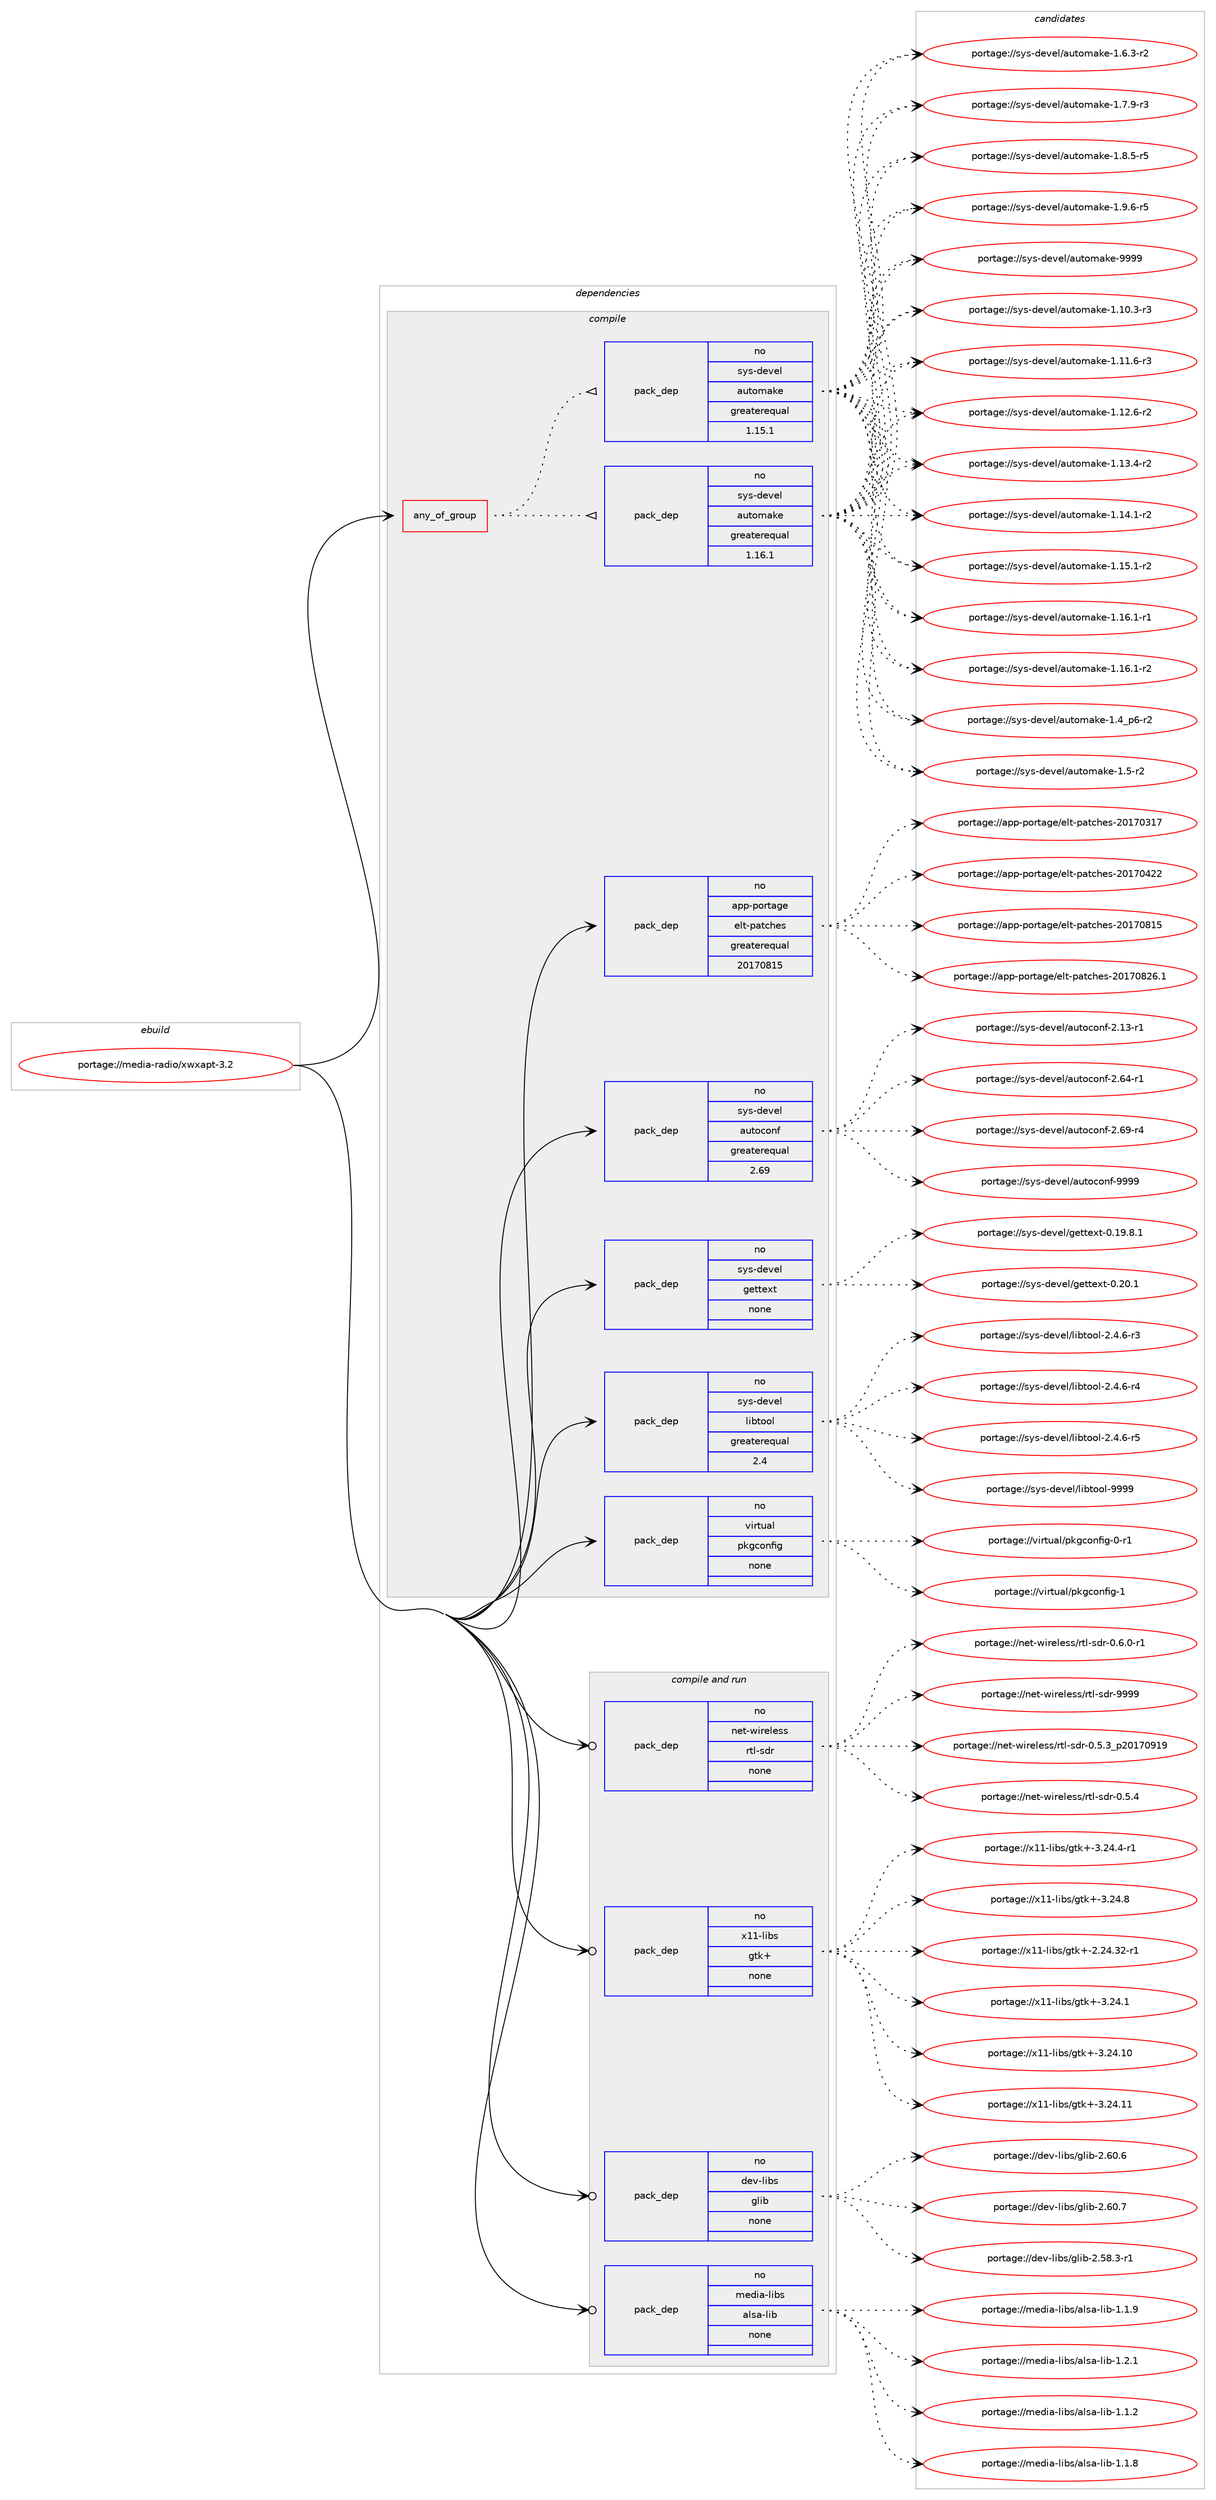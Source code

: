 digraph prolog {

# *************
# Graph options
# *************

newrank=true;
concentrate=true;
compound=true;
graph [rankdir=LR,fontname=Helvetica,fontsize=10,ranksep=1.5];#, ranksep=2.5, nodesep=0.2];
edge  [arrowhead=vee];
node  [fontname=Helvetica,fontsize=10];

# **********
# The ebuild
# **********

subgraph cluster_leftcol {
color=gray;
rank=same;
label=<<i>ebuild</i>>;
id [label="portage://media-radio/xwxapt-3.2", color=red, width=4, href="../media-radio/xwxapt-3.2.svg"];
}

# ****************
# The dependencies
# ****************

subgraph cluster_midcol {
color=gray;
label=<<i>dependencies</i>>;
subgraph cluster_compile {
fillcolor="#eeeeee";
style=filled;
label=<<i>compile</i>>;
subgraph any5261 {
dependency329374 [label=<<TABLE BORDER="0" CELLBORDER="1" CELLSPACING="0" CELLPADDING="4"><TR><TD CELLPADDING="10">any_of_group</TD></TR></TABLE>>, shape=none, color=red];subgraph pack242175 {
dependency329375 [label=<<TABLE BORDER="0" CELLBORDER="1" CELLSPACING="0" CELLPADDING="4" WIDTH="220"><TR><TD ROWSPAN="6" CELLPADDING="30">pack_dep</TD></TR><TR><TD WIDTH="110">no</TD></TR><TR><TD>sys-devel</TD></TR><TR><TD>automake</TD></TR><TR><TD>greaterequal</TD></TR><TR><TD>1.16.1</TD></TR></TABLE>>, shape=none, color=blue];
}
dependency329374:e -> dependency329375:w [weight=20,style="dotted",arrowhead="oinv"];
subgraph pack242176 {
dependency329376 [label=<<TABLE BORDER="0" CELLBORDER="1" CELLSPACING="0" CELLPADDING="4" WIDTH="220"><TR><TD ROWSPAN="6" CELLPADDING="30">pack_dep</TD></TR><TR><TD WIDTH="110">no</TD></TR><TR><TD>sys-devel</TD></TR><TR><TD>automake</TD></TR><TR><TD>greaterequal</TD></TR><TR><TD>1.15.1</TD></TR></TABLE>>, shape=none, color=blue];
}
dependency329374:e -> dependency329376:w [weight=20,style="dotted",arrowhead="oinv"];
}
id:e -> dependency329374:w [weight=20,style="solid",arrowhead="vee"];
subgraph pack242177 {
dependency329377 [label=<<TABLE BORDER="0" CELLBORDER="1" CELLSPACING="0" CELLPADDING="4" WIDTH="220"><TR><TD ROWSPAN="6" CELLPADDING="30">pack_dep</TD></TR><TR><TD WIDTH="110">no</TD></TR><TR><TD>app-portage</TD></TR><TR><TD>elt-patches</TD></TR><TR><TD>greaterequal</TD></TR><TR><TD>20170815</TD></TR></TABLE>>, shape=none, color=blue];
}
id:e -> dependency329377:w [weight=20,style="solid",arrowhead="vee"];
subgraph pack242178 {
dependency329378 [label=<<TABLE BORDER="0" CELLBORDER="1" CELLSPACING="0" CELLPADDING="4" WIDTH="220"><TR><TD ROWSPAN="6" CELLPADDING="30">pack_dep</TD></TR><TR><TD WIDTH="110">no</TD></TR><TR><TD>sys-devel</TD></TR><TR><TD>autoconf</TD></TR><TR><TD>greaterequal</TD></TR><TR><TD>2.69</TD></TR></TABLE>>, shape=none, color=blue];
}
id:e -> dependency329378:w [weight=20,style="solid",arrowhead="vee"];
subgraph pack242179 {
dependency329379 [label=<<TABLE BORDER="0" CELLBORDER="1" CELLSPACING="0" CELLPADDING="4" WIDTH="220"><TR><TD ROWSPAN="6" CELLPADDING="30">pack_dep</TD></TR><TR><TD WIDTH="110">no</TD></TR><TR><TD>sys-devel</TD></TR><TR><TD>gettext</TD></TR><TR><TD>none</TD></TR><TR><TD></TD></TR></TABLE>>, shape=none, color=blue];
}
id:e -> dependency329379:w [weight=20,style="solid",arrowhead="vee"];
subgraph pack242180 {
dependency329380 [label=<<TABLE BORDER="0" CELLBORDER="1" CELLSPACING="0" CELLPADDING="4" WIDTH="220"><TR><TD ROWSPAN="6" CELLPADDING="30">pack_dep</TD></TR><TR><TD WIDTH="110">no</TD></TR><TR><TD>sys-devel</TD></TR><TR><TD>libtool</TD></TR><TR><TD>greaterequal</TD></TR><TR><TD>2.4</TD></TR></TABLE>>, shape=none, color=blue];
}
id:e -> dependency329380:w [weight=20,style="solid",arrowhead="vee"];
subgraph pack242181 {
dependency329381 [label=<<TABLE BORDER="0" CELLBORDER="1" CELLSPACING="0" CELLPADDING="4" WIDTH="220"><TR><TD ROWSPAN="6" CELLPADDING="30">pack_dep</TD></TR><TR><TD WIDTH="110">no</TD></TR><TR><TD>virtual</TD></TR><TR><TD>pkgconfig</TD></TR><TR><TD>none</TD></TR><TR><TD></TD></TR></TABLE>>, shape=none, color=blue];
}
id:e -> dependency329381:w [weight=20,style="solid",arrowhead="vee"];
}
subgraph cluster_compileandrun {
fillcolor="#eeeeee";
style=filled;
label=<<i>compile and run</i>>;
subgraph pack242182 {
dependency329382 [label=<<TABLE BORDER="0" CELLBORDER="1" CELLSPACING="0" CELLPADDING="4" WIDTH="220"><TR><TD ROWSPAN="6" CELLPADDING="30">pack_dep</TD></TR><TR><TD WIDTH="110">no</TD></TR><TR><TD>dev-libs</TD></TR><TR><TD>glib</TD></TR><TR><TD>none</TD></TR><TR><TD></TD></TR></TABLE>>, shape=none, color=blue];
}
id:e -> dependency329382:w [weight=20,style="solid",arrowhead="odotvee"];
subgraph pack242183 {
dependency329383 [label=<<TABLE BORDER="0" CELLBORDER="1" CELLSPACING="0" CELLPADDING="4" WIDTH="220"><TR><TD ROWSPAN="6" CELLPADDING="30">pack_dep</TD></TR><TR><TD WIDTH="110">no</TD></TR><TR><TD>media-libs</TD></TR><TR><TD>alsa-lib</TD></TR><TR><TD>none</TD></TR><TR><TD></TD></TR></TABLE>>, shape=none, color=blue];
}
id:e -> dependency329383:w [weight=20,style="solid",arrowhead="odotvee"];
subgraph pack242184 {
dependency329384 [label=<<TABLE BORDER="0" CELLBORDER="1" CELLSPACING="0" CELLPADDING="4" WIDTH="220"><TR><TD ROWSPAN="6" CELLPADDING="30">pack_dep</TD></TR><TR><TD WIDTH="110">no</TD></TR><TR><TD>net-wireless</TD></TR><TR><TD>rtl-sdr</TD></TR><TR><TD>none</TD></TR><TR><TD></TD></TR></TABLE>>, shape=none, color=blue];
}
id:e -> dependency329384:w [weight=20,style="solid",arrowhead="odotvee"];
subgraph pack242185 {
dependency329385 [label=<<TABLE BORDER="0" CELLBORDER="1" CELLSPACING="0" CELLPADDING="4" WIDTH="220"><TR><TD ROWSPAN="6" CELLPADDING="30">pack_dep</TD></TR><TR><TD WIDTH="110">no</TD></TR><TR><TD>x11-libs</TD></TR><TR><TD>gtk+</TD></TR><TR><TD>none</TD></TR><TR><TD></TD></TR></TABLE>>, shape=none, color=blue];
}
id:e -> dependency329385:w [weight=20,style="solid",arrowhead="odotvee"];
}
subgraph cluster_run {
fillcolor="#eeeeee";
style=filled;
label=<<i>run</i>>;
}
}

# **************
# The candidates
# **************

subgraph cluster_choices {
rank=same;
color=gray;
label=<<i>candidates</i>>;

subgraph choice242175 {
color=black;
nodesep=1;
choiceportage11512111545100101118101108479711711611110997107101454946494846514511451 [label="portage://sys-devel/automake-1.10.3-r3", color=red, width=4,href="../sys-devel/automake-1.10.3-r3.svg"];
choiceportage11512111545100101118101108479711711611110997107101454946494946544511451 [label="portage://sys-devel/automake-1.11.6-r3", color=red, width=4,href="../sys-devel/automake-1.11.6-r3.svg"];
choiceportage11512111545100101118101108479711711611110997107101454946495046544511450 [label="portage://sys-devel/automake-1.12.6-r2", color=red, width=4,href="../sys-devel/automake-1.12.6-r2.svg"];
choiceportage11512111545100101118101108479711711611110997107101454946495146524511450 [label="portage://sys-devel/automake-1.13.4-r2", color=red, width=4,href="../sys-devel/automake-1.13.4-r2.svg"];
choiceportage11512111545100101118101108479711711611110997107101454946495246494511450 [label="portage://sys-devel/automake-1.14.1-r2", color=red, width=4,href="../sys-devel/automake-1.14.1-r2.svg"];
choiceportage11512111545100101118101108479711711611110997107101454946495346494511450 [label="portage://sys-devel/automake-1.15.1-r2", color=red, width=4,href="../sys-devel/automake-1.15.1-r2.svg"];
choiceportage11512111545100101118101108479711711611110997107101454946495446494511449 [label="portage://sys-devel/automake-1.16.1-r1", color=red, width=4,href="../sys-devel/automake-1.16.1-r1.svg"];
choiceportage11512111545100101118101108479711711611110997107101454946495446494511450 [label="portage://sys-devel/automake-1.16.1-r2", color=red, width=4,href="../sys-devel/automake-1.16.1-r2.svg"];
choiceportage115121115451001011181011084797117116111109971071014549465295112544511450 [label="portage://sys-devel/automake-1.4_p6-r2", color=red, width=4,href="../sys-devel/automake-1.4_p6-r2.svg"];
choiceportage11512111545100101118101108479711711611110997107101454946534511450 [label="portage://sys-devel/automake-1.5-r2", color=red, width=4,href="../sys-devel/automake-1.5-r2.svg"];
choiceportage115121115451001011181011084797117116111109971071014549465446514511450 [label="portage://sys-devel/automake-1.6.3-r2", color=red, width=4,href="../sys-devel/automake-1.6.3-r2.svg"];
choiceportage115121115451001011181011084797117116111109971071014549465546574511451 [label="portage://sys-devel/automake-1.7.9-r3", color=red, width=4,href="../sys-devel/automake-1.7.9-r3.svg"];
choiceportage115121115451001011181011084797117116111109971071014549465646534511453 [label="portage://sys-devel/automake-1.8.5-r5", color=red, width=4,href="../sys-devel/automake-1.8.5-r5.svg"];
choiceportage115121115451001011181011084797117116111109971071014549465746544511453 [label="portage://sys-devel/automake-1.9.6-r5", color=red, width=4,href="../sys-devel/automake-1.9.6-r5.svg"];
choiceportage115121115451001011181011084797117116111109971071014557575757 [label="portage://sys-devel/automake-9999", color=red, width=4,href="../sys-devel/automake-9999.svg"];
dependency329375:e -> choiceportage11512111545100101118101108479711711611110997107101454946494846514511451:w [style=dotted,weight="100"];
dependency329375:e -> choiceportage11512111545100101118101108479711711611110997107101454946494946544511451:w [style=dotted,weight="100"];
dependency329375:e -> choiceportage11512111545100101118101108479711711611110997107101454946495046544511450:w [style=dotted,weight="100"];
dependency329375:e -> choiceportage11512111545100101118101108479711711611110997107101454946495146524511450:w [style=dotted,weight="100"];
dependency329375:e -> choiceportage11512111545100101118101108479711711611110997107101454946495246494511450:w [style=dotted,weight="100"];
dependency329375:e -> choiceportage11512111545100101118101108479711711611110997107101454946495346494511450:w [style=dotted,weight="100"];
dependency329375:e -> choiceportage11512111545100101118101108479711711611110997107101454946495446494511449:w [style=dotted,weight="100"];
dependency329375:e -> choiceportage11512111545100101118101108479711711611110997107101454946495446494511450:w [style=dotted,weight="100"];
dependency329375:e -> choiceportage115121115451001011181011084797117116111109971071014549465295112544511450:w [style=dotted,weight="100"];
dependency329375:e -> choiceportage11512111545100101118101108479711711611110997107101454946534511450:w [style=dotted,weight="100"];
dependency329375:e -> choiceportage115121115451001011181011084797117116111109971071014549465446514511450:w [style=dotted,weight="100"];
dependency329375:e -> choiceportage115121115451001011181011084797117116111109971071014549465546574511451:w [style=dotted,weight="100"];
dependency329375:e -> choiceportage115121115451001011181011084797117116111109971071014549465646534511453:w [style=dotted,weight="100"];
dependency329375:e -> choiceportage115121115451001011181011084797117116111109971071014549465746544511453:w [style=dotted,weight="100"];
dependency329375:e -> choiceportage115121115451001011181011084797117116111109971071014557575757:w [style=dotted,weight="100"];
}
subgraph choice242176 {
color=black;
nodesep=1;
choiceportage11512111545100101118101108479711711611110997107101454946494846514511451 [label="portage://sys-devel/automake-1.10.3-r3", color=red, width=4,href="../sys-devel/automake-1.10.3-r3.svg"];
choiceportage11512111545100101118101108479711711611110997107101454946494946544511451 [label="portage://sys-devel/automake-1.11.6-r3", color=red, width=4,href="../sys-devel/automake-1.11.6-r3.svg"];
choiceportage11512111545100101118101108479711711611110997107101454946495046544511450 [label="portage://sys-devel/automake-1.12.6-r2", color=red, width=4,href="../sys-devel/automake-1.12.6-r2.svg"];
choiceportage11512111545100101118101108479711711611110997107101454946495146524511450 [label="portage://sys-devel/automake-1.13.4-r2", color=red, width=4,href="../sys-devel/automake-1.13.4-r2.svg"];
choiceportage11512111545100101118101108479711711611110997107101454946495246494511450 [label="portage://sys-devel/automake-1.14.1-r2", color=red, width=4,href="../sys-devel/automake-1.14.1-r2.svg"];
choiceportage11512111545100101118101108479711711611110997107101454946495346494511450 [label="portage://sys-devel/automake-1.15.1-r2", color=red, width=4,href="../sys-devel/automake-1.15.1-r2.svg"];
choiceportage11512111545100101118101108479711711611110997107101454946495446494511449 [label="portage://sys-devel/automake-1.16.1-r1", color=red, width=4,href="../sys-devel/automake-1.16.1-r1.svg"];
choiceportage11512111545100101118101108479711711611110997107101454946495446494511450 [label="portage://sys-devel/automake-1.16.1-r2", color=red, width=4,href="../sys-devel/automake-1.16.1-r2.svg"];
choiceportage115121115451001011181011084797117116111109971071014549465295112544511450 [label="portage://sys-devel/automake-1.4_p6-r2", color=red, width=4,href="../sys-devel/automake-1.4_p6-r2.svg"];
choiceportage11512111545100101118101108479711711611110997107101454946534511450 [label="portage://sys-devel/automake-1.5-r2", color=red, width=4,href="../sys-devel/automake-1.5-r2.svg"];
choiceportage115121115451001011181011084797117116111109971071014549465446514511450 [label="portage://sys-devel/automake-1.6.3-r2", color=red, width=4,href="../sys-devel/automake-1.6.3-r2.svg"];
choiceportage115121115451001011181011084797117116111109971071014549465546574511451 [label="portage://sys-devel/automake-1.7.9-r3", color=red, width=4,href="../sys-devel/automake-1.7.9-r3.svg"];
choiceportage115121115451001011181011084797117116111109971071014549465646534511453 [label="portage://sys-devel/automake-1.8.5-r5", color=red, width=4,href="../sys-devel/automake-1.8.5-r5.svg"];
choiceportage115121115451001011181011084797117116111109971071014549465746544511453 [label="portage://sys-devel/automake-1.9.6-r5", color=red, width=4,href="../sys-devel/automake-1.9.6-r5.svg"];
choiceportage115121115451001011181011084797117116111109971071014557575757 [label="portage://sys-devel/automake-9999", color=red, width=4,href="../sys-devel/automake-9999.svg"];
dependency329376:e -> choiceportage11512111545100101118101108479711711611110997107101454946494846514511451:w [style=dotted,weight="100"];
dependency329376:e -> choiceportage11512111545100101118101108479711711611110997107101454946494946544511451:w [style=dotted,weight="100"];
dependency329376:e -> choiceportage11512111545100101118101108479711711611110997107101454946495046544511450:w [style=dotted,weight="100"];
dependency329376:e -> choiceportage11512111545100101118101108479711711611110997107101454946495146524511450:w [style=dotted,weight="100"];
dependency329376:e -> choiceportage11512111545100101118101108479711711611110997107101454946495246494511450:w [style=dotted,weight="100"];
dependency329376:e -> choiceportage11512111545100101118101108479711711611110997107101454946495346494511450:w [style=dotted,weight="100"];
dependency329376:e -> choiceportage11512111545100101118101108479711711611110997107101454946495446494511449:w [style=dotted,weight="100"];
dependency329376:e -> choiceportage11512111545100101118101108479711711611110997107101454946495446494511450:w [style=dotted,weight="100"];
dependency329376:e -> choiceportage115121115451001011181011084797117116111109971071014549465295112544511450:w [style=dotted,weight="100"];
dependency329376:e -> choiceportage11512111545100101118101108479711711611110997107101454946534511450:w [style=dotted,weight="100"];
dependency329376:e -> choiceportage115121115451001011181011084797117116111109971071014549465446514511450:w [style=dotted,weight="100"];
dependency329376:e -> choiceportage115121115451001011181011084797117116111109971071014549465546574511451:w [style=dotted,weight="100"];
dependency329376:e -> choiceportage115121115451001011181011084797117116111109971071014549465646534511453:w [style=dotted,weight="100"];
dependency329376:e -> choiceportage115121115451001011181011084797117116111109971071014549465746544511453:w [style=dotted,weight="100"];
dependency329376:e -> choiceportage115121115451001011181011084797117116111109971071014557575757:w [style=dotted,weight="100"];
}
subgraph choice242177 {
color=black;
nodesep=1;
choiceportage97112112451121111141169710310147101108116451129711699104101115455048495548514955 [label="portage://app-portage/elt-patches-20170317", color=red, width=4,href="../app-portage/elt-patches-20170317.svg"];
choiceportage97112112451121111141169710310147101108116451129711699104101115455048495548525050 [label="portage://app-portage/elt-patches-20170422", color=red, width=4,href="../app-portage/elt-patches-20170422.svg"];
choiceportage97112112451121111141169710310147101108116451129711699104101115455048495548564953 [label="portage://app-portage/elt-patches-20170815", color=red, width=4,href="../app-portage/elt-patches-20170815.svg"];
choiceportage971121124511211111411697103101471011081164511297116991041011154550484955485650544649 [label="portage://app-portage/elt-patches-20170826.1", color=red, width=4,href="../app-portage/elt-patches-20170826.1.svg"];
dependency329377:e -> choiceportage97112112451121111141169710310147101108116451129711699104101115455048495548514955:w [style=dotted,weight="100"];
dependency329377:e -> choiceportage97112112451121111141169710310147101108116451129711699104101115455048495548525050:w [style=dotted,weight="100"];
dependency329377:e -> choiceportage97112112451121111141169710310147101108116451129711699104101115455048495548564953:w [style=dotted,weight="100"];
dependency329377:e -> choiceportage971121124511211111411697103101471011081164511297116991041011154550484955485650544649:w [style=dotted,weight="100"];
}
subgraph choice242178 {
color=black;
nodesep=1;
choiceportage1151211154510010111810110847971171161119911111010245504649514511449 [label="portage://sys-devel/autoconf-2.13-r1", color=red, width=4,href="../sys-devel/autoconf-2.13-r1.svg"];
choiceportage1151211154510010111810110847971171161119911111010245504654524511449 [label="portage://sys-devel/autoconf-2.64-r1", color=red, width=4,href="../sys-devel/autoconf-2.64-r1.svg"];
choiceportage1151211154510010111810110847971171161119911111010245504654574511452 [label="portage://sys-devel/autoconf-2.69-r4", color=red, width=4,href="../sys-devel/autoconf-2.69-r4.svg"];
choiceportage115121115451001011181011084797117116111991111101024557575757 [label="portage://sys-devel/autoconf-9999", color=red, width=4,href="../sys-devel/autoconf-9999.svg"];
dependency329378:e -> choiceportage1151211154510010111810110847971171161119911111010245504649514511449:w [style=dotted,weight="100"];
dependency329378:e -> choiceportage1151211154510010111810110847971171161119911111010245504654524511449:w [style=dotted,weight="100"];
dependency329378:e -> choiceportage1151211154510010111810110847971171161119911111010245504654574511452:w [style=dotted,weight="100"];
dependency329378:e -> choiceportage115121115451001011181011084797117116111991111101024557575757:w [style=dotted,weight="100"];
}
subgraph choice242179 {
color=black;
nodesep=1;
choiceportage1151211154510010111810110847103101116116101120116454846495746564649 [label="portage://sys-devel/gettext-0.19.8.1", color=red, width=4,href="../sys-devel/gettext-0.19.8.1.svg"];
choiceportage115121115451001011181011084710310111611610112011645484650484649 [label="portage://sys-devel/gettext-0.20.1", color=red, width=4,href="../sys-devel/gettext-0.20.1.svg"];
dependency329379:e -> choiceportage1151211154510010111810110847103101116116101120116454846495746564649:w [style=dotted,weight="100"];
dependency329379:e -> choiceportage115121115451001011181011084710310111611610112011645484650484649:w [style=dotted,weight="100"];
}
subgraph choice242180 {
color=black;
nodesep=1;
choiceportage1151211154510010111810110847108105981161111111084550465246544511451 [label="portage://sys-devel/libtool-2.4.6-r3", color=red, width=4,href="../sys-devel/libtool-2.4.6-r3.svg"];
choiceportage1151211154510010111810110847108105981161111111084550465246544511452 [label="portage://sys-devel/libtool-2.4.6-r4", color=red, width=4,href="../sys-devel/libtool-2.4.6-r4.svg"];
choiceportage1151211154510010111810110847108105981161111111084550465246544511453 [label="portage://sys-devel/libtool-2.4.6-r5", color=red, width=4,href="../sys-devel/libtool-2.4.6-r5.svg"];
choiceportage1151211154510010111810110847108105981161111111084557575757 [label="portage://sys-devel/libtool-9999", color=red, width=4,href="../sys-devel/libtool-9999.svg"];
dependency329380:e -> choiceportage1151211154510010111810110847108105981161111111084550465246544511451:w [style=dotted,weight="100"];
dependency329380:e -> choiceportage1151211154510010111810110847108105981161111111084550465246544511452:w [style=dotted,weight="100"];
dependency329380:e -> choiceportage1151211154510010111810110847108105981161111111084550465246544511453:w [style=dotted,weight="100"];
dependency329380:e -> choiceportage1151211154510010111810110847108105981161111111084557575757:w [style=dotted,weight="100"];
}
subgraph choice242181 {
color=black;
nodesep=1;
choiceportage11810511411611797108471121071039911111010210510345484511449 [label="portage://virtual/pkgconfig-0-r1", color=red, width=4,href="../virtual/pkgconfig-0-r1.svg"];
choiceportage1181051141161179710847112107103991111101021051034549 [label="portage://virtual/pkgconfig-1", color=red, width=4,href="../virtual/pkgconfig-1.svg"];
dependency329381:e -> choiceportage11810511411611797108471121071039911111010210510345484511449:w [style=dotted,weight="100"];
dependency329381:e -> choiceportage1181051141161179710847112107103991111101021051034549:w [style=dotted,weight="100"];
}
subgraph choice242182 {
color=black;
nodesep=1;
choiceportage10010111845108105981154710310810598455046535646514511449 [label="portage://dev-libs/glib-2.58.3-r1", color=red, width=4,href="../dev-libs/glib-2.58.3-r1.svg"];
choiceportage1001011184510810598115471031081059845504654484654 [label="portage://dev-libs/glib-2.60.6", color=red, width=4,href="../dev-libs/glib-2.60.6.svg"];
choiceportage1001011184510810598115471031081059845504654484655 [label="portage://dev-libs/glib-2.60.7", color=red, width=4,href="../dev-libs/glib-2.60.7.svg"];
dependency329382:e -> choiceportage10010111845108105981154710310810598455046535646514511449:w [style=dotted,weight="100"];
dependency329382:e -> choiceportage1001011184510810598115471031081059845504654484654:w [style=dotted,weight="100"];
dependency329382:e -> choiceportage1001011184510810598115471031081059845504654484655:w [style=dotted,weight="100"];
}
subgraph choice242183 {
color=black;
nodesep=1;
choiceportage1091011001059745108105981154797108115974510810598454946494650 [label="portage://media-libs/alsa-lib-1.1.2", color=red, width=4,href="../media-libs/alsa-lib-1.1.2.svg"];
choiceportage1091011001059745108105981154797108115974510810598454946494656 [label="portage://media-libs/alsa-lib-1.1.8", color=red, width=4,href="../media-libs/alsa-lib-1.1.8.svg"];
choiceportage1091011001059745108105981154797108115974510810598454946494657 [label="portage://media-libs/alsa-lib-1.1.9", color=red, width=4,href="../media-libs/alsa-lib-1.1.9.svg"];
choiceportage1091011001059745108105981154797108115974510810598454946504649 [label="portage://media-libs/alsa-lib-1.2.1", color=red, width=4,href="../media-libs/alsa-lib-1.2.1.svg"];
dependency329383:e -> choiceportage1091011001059745108105981154797108115974510810598454946494650:w [style=dotted,weight="100"];
dependency329383:e -> choiceportage1091011001059745108105981154797108115974510810598454946494656:w [style=dotted,weight="100"];
dependency329383:e -> choiceportage1091011001059745108105981154797108115974510810598454946494657:w [style=dotted,weight="100"];
dependency329383:e -> choiceportage1091011001059745108105981154797108115974510810598454946504649:w [style=dotted,weight="100"];
}
subgraph choice242184 {
color=black;
nodesep=1;
choiceportage110101116451191051141011081011151154711411610845115100114454846534651951125048495548574957 [label="portage://net-wireless/rtl-sdr-0.5.3_p20170919", color=red, width=4,href="../net-wireless/rtl-sdr-0.5.3_p20170919.svg"];
choiceportage110101116451191051141011081011151154711411610845115100114454846534652 [label="portage://net-wireless/rtl-sdr-0.5.4", color=red, width=4,href="../net-wireless/rtl-sdr-0.5.4.svg"];
choiceportage1101011164511910511410110810111511547114116108451151001144548465446484511449 [label="portage://net-wireless/rtl-sdr-0.6.0-r1", color=red, width=4,href="../net-wireless/rtl-sdr-0.6.0-r1.svg"];
choiceportage1101011164511910511410110810111511547114116108451151001144557575757 [label="portage://net-wireless/rtl-sdr-9999", color=red, width=4,href="../net-wireless/rtl-sdr-9999.svg"];
dependency329384:e -> choiceportage110101116451191051141011081011151154711411610845115100114454846534651951125048495548574957:w [style=dotted,weight="100"];
dependency329384:e -> choiceportage110101116451191051141011081011151154711411610845115100114454846534652:w [style=dotted,weight="100"];
dependency329384:e -> choiceportage1101011164511910511410110810111511547114116108451151001144548465446484511449:w [style=dotted,weight="100"];
dependency329384:e -> choiceportage1101011164511910511410110810111511547114116108451151001144557575757:w [style=dotted,weight="100"];
}
subgraph choice242185 {
color=black;
nodesep=1;
choiceportage12049494510810598115471031161074345504650524651504511449 [label="portage://x11-libs/gtk+-2.24.32-r1", color=red, width=4,href="../x11-libs/gtk+-2.24.32-r1.svg"];
choiceportage12049494510810598115471031161074345514650524649 [label="portage://x11-libs/gtk+-3.24.1", color=red, width=4,href="../x11-libs/gtk+-3.24.1.svg"];
choiceportage1204949451081059811547103116107434551465052464948 [label="portage://x11-libs/gtk+-3.24.10", color=red, width=4,href="../x11-libs/gtk+-3.24.10.svg"];
choiceportage1204949451081059811547103116107434551465052464949 [label="portage://x11-libs/gtk+-3.24.11", color=red, width=4,href="../x11-libs/gtk+-3.24.11.svg"];
choiceportage120494945108105981154710311610743455146505246524511449 [label="portage://x11-libs/gtk+-3.24.4-r1", color=red, width=4,href="../x11-libs/gtk+-3.24.4-r1.svg"];
choiceportage12049494510810598115471031161074345514650524656 [label="portage://x11-libs/gtk+-3.24.8", color=red, width=4,href="../x11-libs/gtk+-3.24.8.svg"];
dependency329385:e -> choiceportage12049494510810598115471031161074345504650524651504511449:w [style=dotted,weight="100"];
dependency329385:e -> choiceportage12049494510810598115471031161074345514650524649:w [style=dotted,weight="100"];
dependency329385:e -> choiceportage1204949451081059811547103116107434551465052464948:w [style=dotted,weight="100"];
dependency329385:e -> choiceportage1204949451081059811547103116107434551465052464949:w [style=dotted,weight="100"];
dependency329385:e -> choiceportage120494945108105981154710311610743455146505246524511449:w [style=dotted,weight="100"];
dependency329385:e -> choiceportage12049494510810598115471031161074345514650524656:w [style=dotted,weight="100"];
}
}

}
